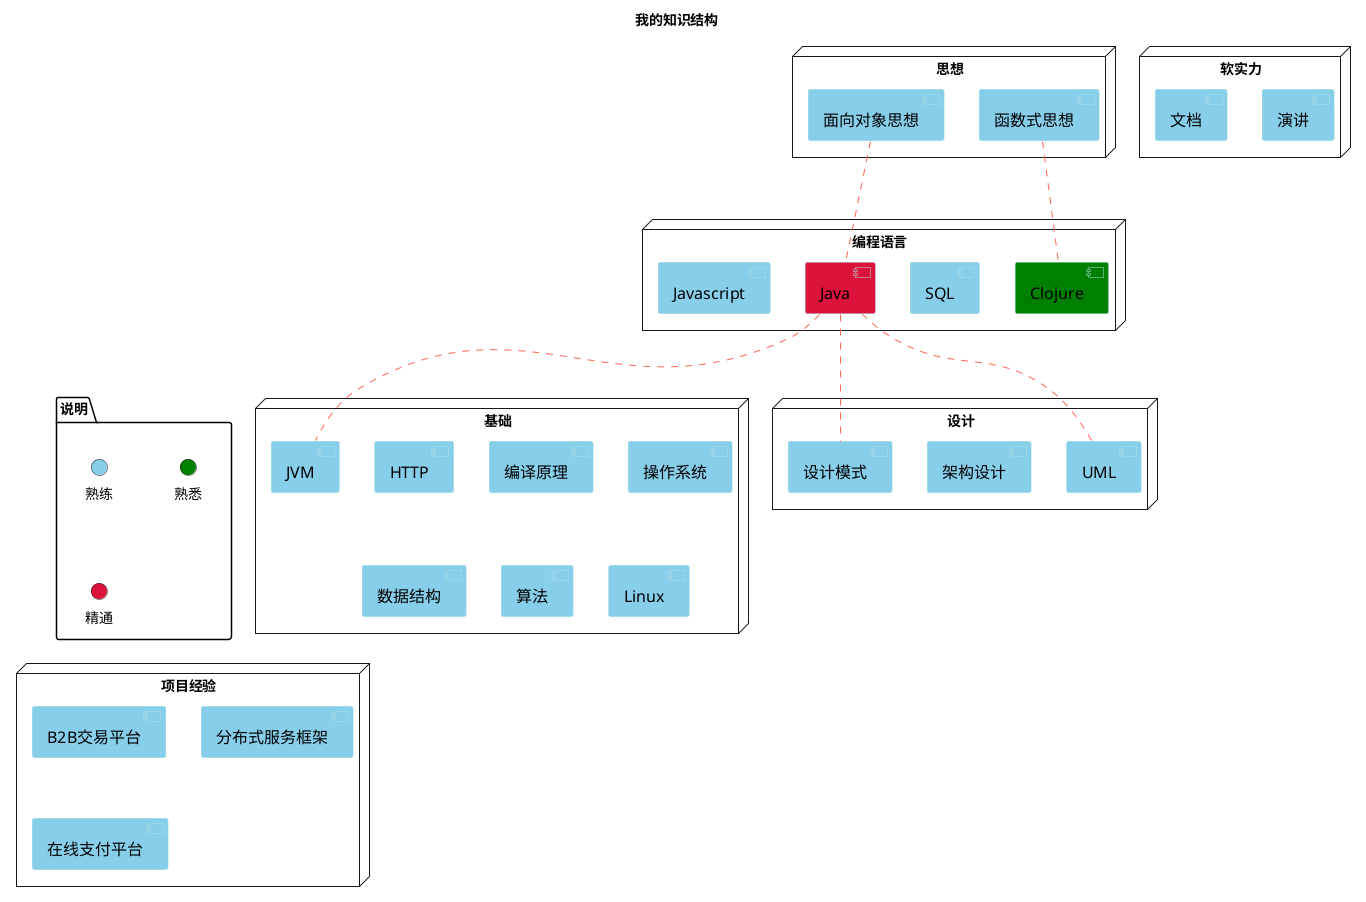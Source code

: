 @startuml

title 我的知识结构

skinparam component {
  FontSize 16
  FontName Monaco
  BorderColor powderblue
  BackgroundColor skyblue
  ArrowFontName Impact
  ArrowColor #FF6655
  ArrowFontColor #777777
}

package "说明" {
    () 熟练 #skyblue
    () 熟悉 #green
    () 精通 #crimson
}

node "基础" {
    [HTTP]
    [编译原理]
    [操作系统]
    [数据结构]
    [算法]
    [Linux]
    [JVM]
}

node "编程语言" {
    [Java] #crimson
    [SQL]
    [Java] ... [JVM]
    [Clojure] #green
    [Javascript]
    [SQL]
}

node "设计" {
    [Java] ... [设计模式]
    [架构设计]
    [UML] ... [Java]
}

node "思想" {
    [面向对象思想] ... [Java]
    [函数式思想] ... [Clojure]
}

node "项目经验" {
    [B2B交易平台]
    [分布式服务框架]
    [在线支付平台]
}

node "软实力" {
    [演讲]
    [文档]
}

@enduml